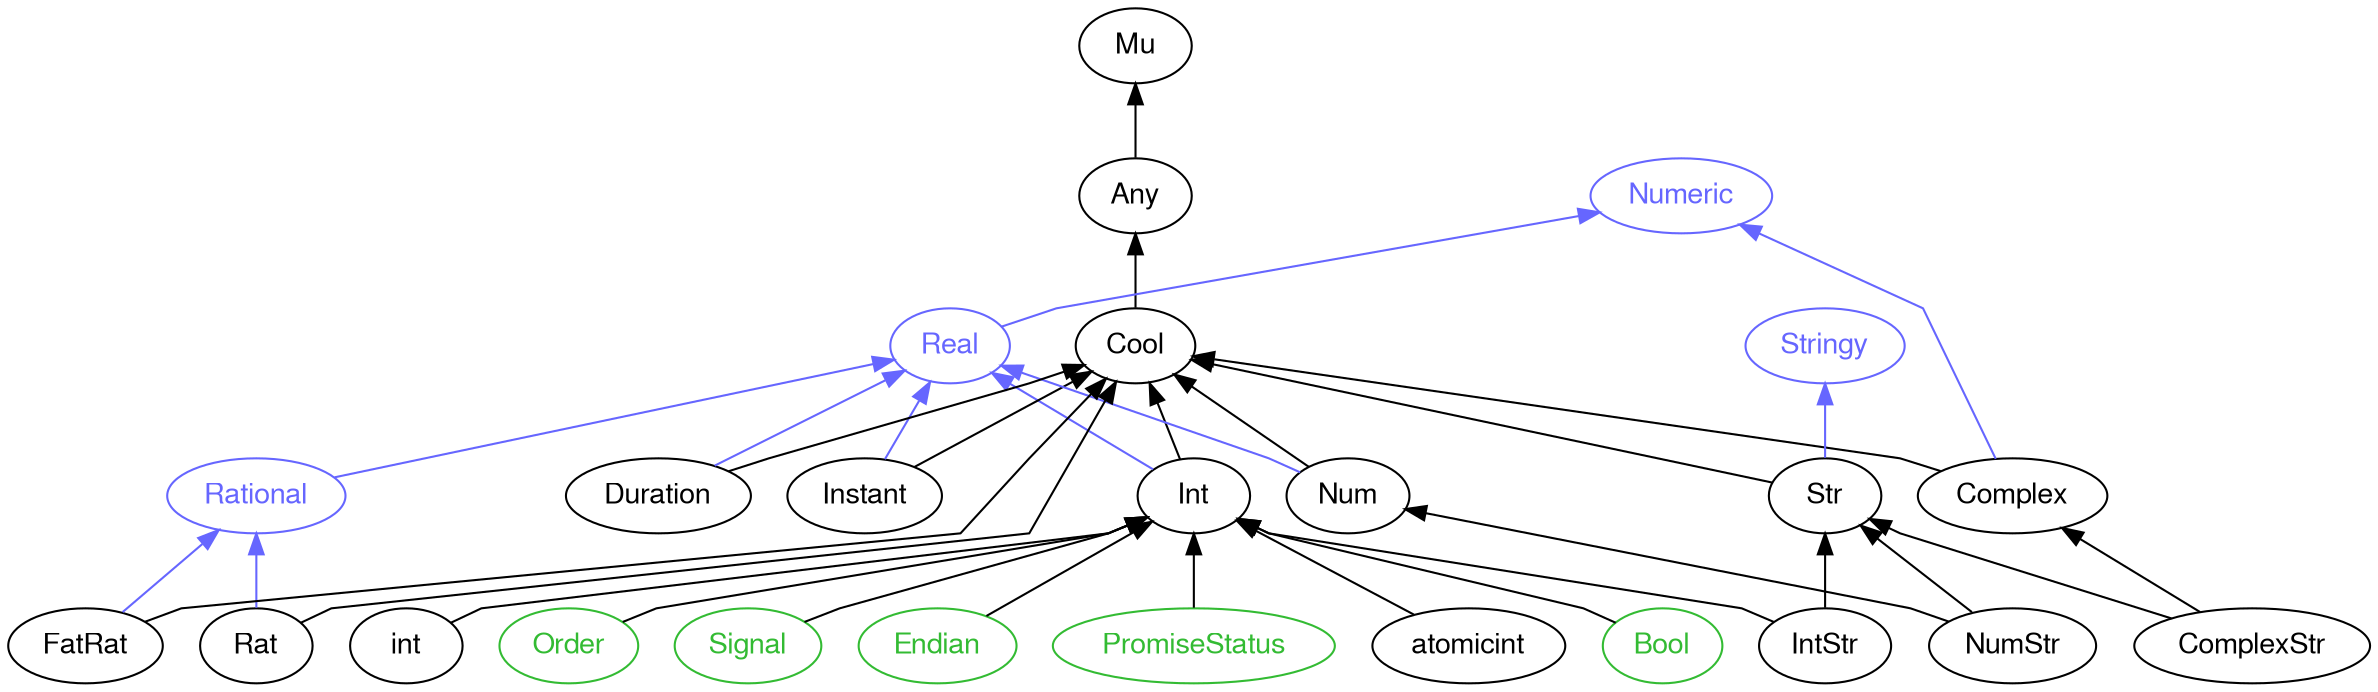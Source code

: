 digraph "perl6-type-graph" {
    rankdir=BT;
    splines=polyline;
    overlap=false; 
    // Types
    "Numeric" [color="#6666FF", fontcolor="#6666FF", href="/type/Numeric", fontname="FreeSans"];
    "Mu" [color="#000000", fontcolor="#000000", href="/type/Mu", fontname="FreeSans"];
    "Any" [color="#000000", fontcolor="#000000", href="/type/Any", fontname="FreeSans"];
    "Cool" [color="#000000", fontcolor="#000000", href="/type/Cool", fontname="FreeSans"];
    "Complex" [color="#000000", fontcolor="#000000", href="/type/Complex", fontname="FreeSans"];
    "Real" [color="#6666FF", fontcolor="#6666FF", href="/type/Real", fontname="FreeSans"];
    "Stringy" [color="#6666FF", fontcolor="#6666FF", href="/type/Stringy", fontname="FreeSans"];
    "Str" [color="#000000", fontcolor="#000000", href="/type/Str", fontname="FreeSans"];
    "ComplexStr" [color="#000000", fontcolor="#000000", href="/type/ComplexStr", fontname="FreeSans"];
    "Int" [color="#000000", fontcolor="#000000", href="/type/Int", fontname="FreeSans"];
    "Instant" [color="#000000", fontcolor="#000000", href="/type/Instant", fontname="FreeSans"];
    "Num" [color="#000000", fontcolor="#000000", href="/type/Num", fontname="FreeSans"];
    "Rational" [color="#6666FF", fontcolor="#6666FF", href="/type/Rational", fontname="FreeSans"];
    "Duration" [color="#000000", fontcolor="#000000", href="/type/Duration", fontname="FreeSans"];
    "Signal" [color="#33BB33", fontcolor="#33BB33", href="/type/Signal", fontname="FreeSans"];
    "Endian" [color="#33BB33", fontcolor="#33BB33", href="/type/Endian", fontname="FreeSans"];
    "IntStr" [color="#000000", fontcolor="#000000", href="/type/IntStr", fontname="FreeSans"];
    "PromiseStatus" [color="#33BB33", fontcolor="#33BB33", href="/type/PromiseStatus", fontname="FreeSans"];
    "atomicint" [color="#000000", fontcolor="#000000", href="/type/atomicint", fontname="FreeSans"];
    "Bool" [color="#33BB33", fontcolor="#33BB33", href="/type/Bool", fontname="FreeSans"];
    "int" [color="#000000", fontcolor="#000000", href="/type/int", fontname="FreeSans"];
    "Order" [color="#33BB33", fontcolor="#33BB33", href="/type/Order", fontname="FreeSans"];
    "NumStr" [color="#000000", fontcolor="#000000", href="/type/NumStr", fontname="FreeSans"];
    "Rat" [color="#000000", fontcolor="#000000", href="/type/Rat", fontname="FreeSans"];
    "FatRat" [color="#000000", fontcolor="#000000", href="/type/FatRat", fontname="FreeSans"];

    // Superclasses
    "Any" -> "Mu" [color="#000000"];
    "Cool" -> "Any" [color="#000000"];
    "Complex" -> "Cool" [color="#000000"];
    "Str" -> "Cool" [color="#000000"];
    "ComplexStr" -> "Complex" [color="#000000"];
    "ComplexStr" -> "Str" [color="#000000"];
    "Int" -> "Cool" [color="#000000"];
    "Instant" -> "Cool" [color="#000000"];
    "Num" -> "Cool" [color="#000000"];
    "Duration" -> "Cool" [color="#000000"];
    "Signal" -> "Int" [color="#000000"];
    "Endian" -> "Int" [color="#000000"];
    "IntStr" -> "Int" [color="#000000"];
    "IntStr" -> "Str" [color="#000000"];
    "PromiseStatus" -> "Int" [color="#000000"];
    "atomicint" -> "Int" [color="#000000"];
    "Bool" -> "Int" [color="#000000"];
    "int" -> "Int" [color="#000000"];
    "Order" -> "Int" [color="#000000"];
    "NumStr" -> "Num" [color="#000000"];
    "NumStr" -> "Str" [color="#000000"];
    "Rat" -> "Cool" [color="#000000"];
    "FatRat" -> "Cool" [color="#000000"];

    // Roles
    "Complex" -> "Numeric" [color="#6666FF"];
    "Real" -> "Numeric" [color="#6666FF"];
    "Str" -> "Stringy" [color="#6666FF"];
    "Int" -> "Real" [color="#6666FF"];
    "Instant" -> "Real" [color="#6666FF"];
    "Num" -> "Real" [color="#6666FF"];
    "Rational" -> "Real" [color="#6666FF"];
    "Duration" -> "Real" [color="#6666FF"];
    "Rat" -> "Rational" [color="#6666FF"];
    "FatRat" -> "Rational" [color="#6666FF"];
}
